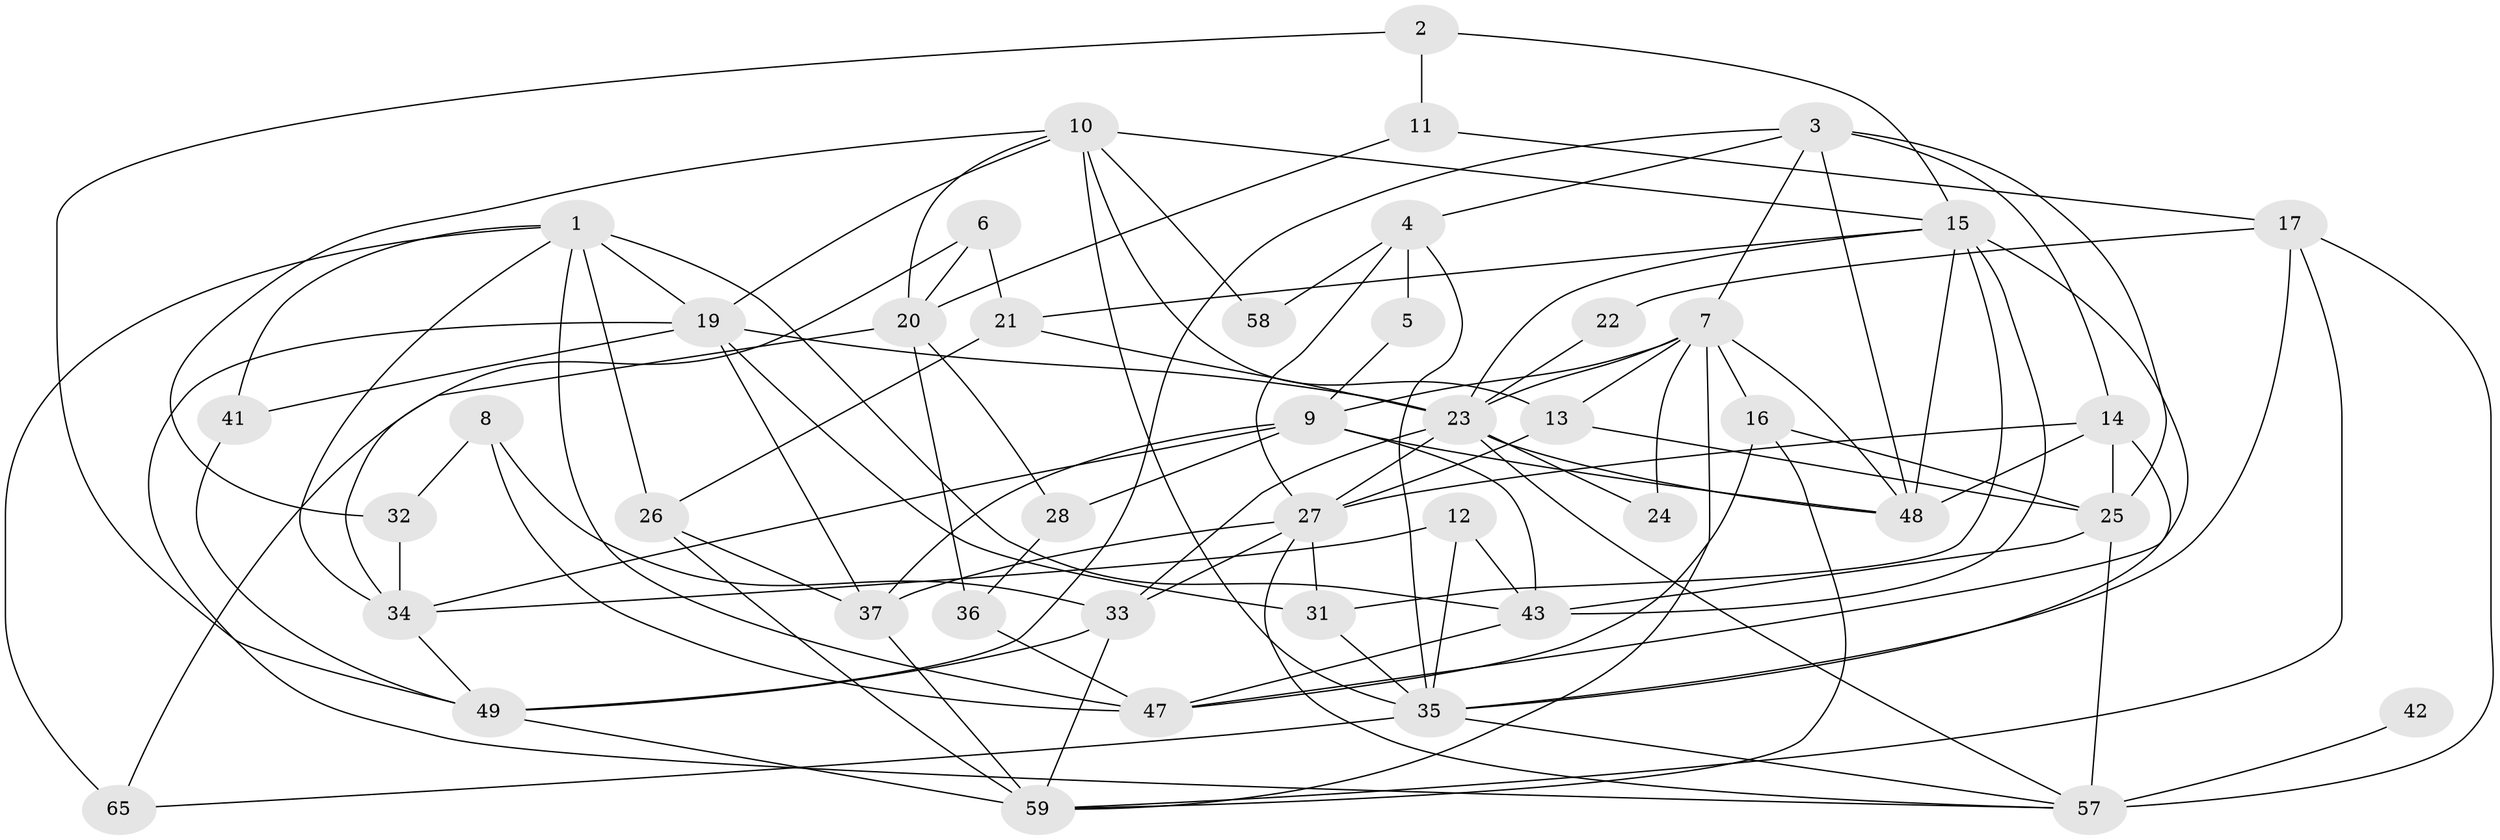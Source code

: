 // Generated by graph-tools (version 1.1) at 2025/24/03/03/25 07:24:01]
// undirected, 44 vertices, 108 edges
graph export_dot {
graph [start="1"]
  node [color=gray90,style=filled];
  1 [super="+51"];
  2;
  3 [super="+61"];
  4 [super="+63"];
  5;
  6;
  7 [super="+18"];
  8;
  9 [super="+39"];
  10 [super="+56"];
  11;
  12;
  13 [super="+67"];
  14 [super="+40"];
  15 [super="+44"];
  16 [super="+30"];
  17 [super="+54"];
  19 [super="+29"];
  20 [super="+53"];
  21;
  22;
  23 [super="+50"];
  24;
  25 [super="+38"];
  26 [super="+46"];
  27 [super="+62"];
  28;
  31;
  32;
  33 [super="+52"];
  34 [super="+66"];
  35 [super="+45"];
  36;
  37 [super="+64"];
  41;
  42;
  43 [super="+69"];
  47 [super="+55"];
  48;
  49 [super="+60"];
  57 [super="+70"];
  58;
  59 [super="+68"];
  65;
  1 -- 41;
  1 -- 43;
  1 -- 65;
  1 -- 19;
  1 -- 47;
  1 -- 34;
  1 -- 26;
  2 -- 15;
  2 -- 49;
  2 -- 11;
  3 -- 14;
  3 -- 4;
  3 -- 48;
  3 -- 25;
  3 -- 49;
  3 -- 7;
  4 -- 5;
  4 -- 58;
  4 -- 35;
  4 -- 27;
  5 -- 9 [weight=2];
  6 -- 21;
  6 -- 34;
  6 -- 20;
  7 -- 23;
  7 -- 13;
  7 -- 48;
  7 -- 16;
  7 -- 59;
  7 -- 24;
  7 -- 9;
  8 -- 32;
  8 -- 33;
  8 -- 47;
  9 -- 48;
  9 -- 34;
  9 -- 37;
  9 -- 43;
  9 -- 28;
  10 -- 13;
  10 -- 15;
  10 -- 32;
  10 -- 58;
  10 -- 35;
  10 -- 20;
  10 -- 19;
  11 -- 17;
  11 -- 20;
  12 -- 35;
  12 -- 34;
  12 -- 43;
  13 -- 27;
  13 -- 25;
  14 -- 35;
  14 -- 27;
  14 -- 25;
  14 -- 48;
  15 -- 48;
  15 -- 47;
  15 -- 31;
  15 -- 23;
  15 -- 21;
  15 -- 43;
  16 -- 47;
  16 -- 25;
  16 -- 59;
  17 -- 59;
  17 -- 22;
  17 -- 35;
  17 -- 57;
  19 -- 31;
  19 -- 57;
  19 -- 23;
  19 -- 41;
  19 -- 37;
  20 -- 65;
  20 -- 36;
  20 -- 28;
  21 -- 23;
  21 -- 26;
  22 -- 23;
  23 -- 48;
  23 -- 33;
  23 -- 24;
  23 -- 27;
  23 -- 57;
  25 -- 57;
  25 -- 43 [weight=2];
  26 -- 37;
  26 -- 59 [weight=2];
  27 -- 31;
  27 -- 33;
  27 -- 37;
  27 -- 57;
  28 -- 36;
  31 -- 35;
  32 -- 34;
  33 -- 59;
  33 -- 49;
  34 -- 49;
  35 -- 57;
  35 -- 65;
  36 -- 47;
  37 -- 59;
  41 -- 49;
  42 -- 57 [weight=2];
  43 -- 47;
  49 -- 59;
}
